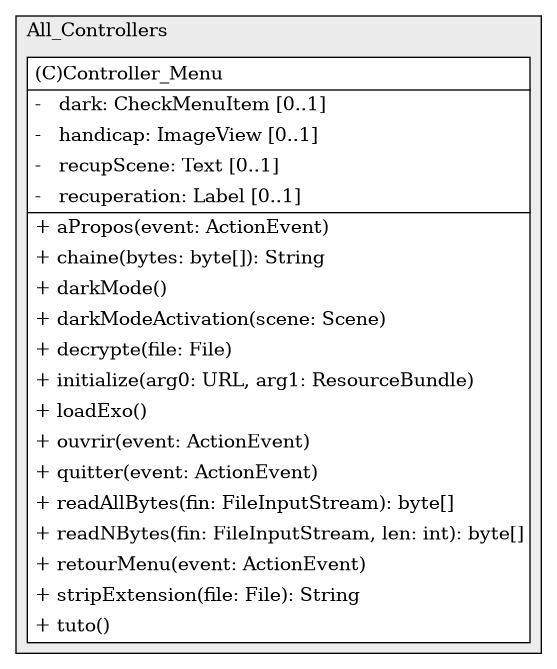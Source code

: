 @startuml

/' diagram meta data start
config=StructureConfiguration;
{
  "projectClassification": {
    "searchMode": "OpenProject", // OpenProject, AllProjects
    "includedProjects": "",
    "pathEndKeywords": "*.impl",
    "isClientPath": "",
    "isClientName": "",
    "isTestPath": "",
    "isTestName": "",
    "isMappingPath": "",
    "isMappingName": "",
    "isDataAccessPath": "",
    "isDataAccessName": "",
    "isDataStructurePath": "",
    "isDataStructureName": "",
    "isInterfaceStructuresPath": "",
    "isInterfaceStructuresName": "",
    "isEntryPointPath": "",
    "isEntryPointName": "",
    "treatFinalFieldsAsMandatory": false
  },
  "graphRestriction": {
    "classPackageExcludeFilter": "",
    "classPackageIncludeFilter": "",
    "classNameExcludeFilter": "",
    "classNameIncludeFilter": "",
    "methodNameExcludeFilter": "",
    "methodNameIncludeFilter": "",
    "removeByInheritance": "", // inheritance/annotation based filtering is done in a second step
    "removeByAnnotation": "",
    "removeByClassPackage": "", // cleanup the graph after inheritance/annotation based filtering is done
    "removeByClassName": "",
    "cutMappings": false,
    "cutEnum": true,
    "cutTests": true,
    "cutClient": true,
    "cutDataAccess": false,
    "cutInterfaceStructures": false,
    "cutDataStructures": false,
    "cutGetterAndSetter": true,
    "cutConstructors": true
  },
  "graphTraversal": {
    "forwardDepth": 3,
    "backwardDepth": 3,
    "classPackageExcludeFilter": "",
    "classPackageIncludeFilter": "",
    "classNameExcludeFilter": "",
    "classNameIncludeFilter": "",
    "methodNameExcludeFilter": "",
    "methodNameIncludeFilter": "",
    "hideMappings": false,
    "hideDataStructures": false,
    "hidePrivateMethods": true,
    "hideInterfaceCalls": true, // indirection: implementation -> interface (is hidden) -> implementation
    "onlyShowApplicationEntryPoints": false, // root node is included
    "useMethodCallsForStructureDiagram": "ForwardOnly" // ForwardOnly, BothDirections, No
  },
  "details": {
    "aggregation": "GroupByClass", // ByClass, GroupByClass, None
    "showClassGenericTypes": true,
    "showMethods": true,
    "showMethodParameterNames": true,
    "showMethodParameterTypes": true,
    "showMethodReturnType": true,
    "showPackageLevels": 2,
    "showDetailedClassStructure": true
  },
  "rootClass": "Version_Etudiant.All_Controllers.Controller_Menu",
  "extensionCallbackMethod": ".uml" // qualified.class.name#methodName - signature: public static String method(String)
}
diagram meta data end '/



digraph g {
    rankdir="TB"
    splines=polyline
    

'nodes 
subgraph cluster_1850614151 { 
   	label=All_Controllers
	labeljust=l
	fillcolor="#ececec"
	style=filled
   
   Controller_Menu1397209006[
	label=<<TABLE BORDER="1" CELLBORDER="0" CELLPADDING="4" CELLSPACING="0">
<TR><TD ALIGN="LEFT" >(C)Controller_Menu</TD></TR>
<HR/>
<TR><TD ALIGN="LEFT" >-   dark: CheckMenuItem [0..1]</TD></TR>
<TR><TD ALIGN="LEFT" >-   handicap: ImageView [0..1]</TD></TR>
<TR><TD ALIGN="LEFT" >-   recupScene: Text [0..1]</TD></TR>
<TR><TD ALIGN="LEFT" >-   recuperation: Label [0..1]</TD></TR>
<HR/>
<TR><TD ALIGN="LEFT" >+ aPropos(event: ActionEvent)</TD></TR>
<TR><TD ALIGN="LEFT" >+ chaine(bytes: byte[]): String</TD></TR>
<TR><TD ALIGN="LEFT" >+ darkMode()</TD></TR>
<TR><TD ALIGN="LEFT" >+ darkModeActivation(scene: Scene)</TD></TR>
<TR><TD ALIGN="LEFT" >+ decrypte(file: File)</TD></TR>
<TR><TD ALIGN="LEFT" >+ initialize(arg0: URL, arg1: ResourceBundle)</TD></TR>
<TR><TD ALIGN="LEFT" >+ loadExo()</TD></TR>
<TR><TD ALIGN="LEFT" >+ ouvrir(event: ActionEvent)</TD></TR>
<TR><TD ALIGN="LEFT" >+ quitter(event: ActionEvent)</TD></TR>
<TR><TD ALIGN="LEFT" >+ readAllBytes(fin: FileInputStream): byte[]</TD></TR>
<TR><TD ALIGN="LEFT" >+ readNBytes(fin: FileInputStream, len: int): byte[]</TD></TR>
<TR><TD ALIGN="LEFT" >+ retourMenu(event: ActionEvent)</TD></TR>
<TR><TD ALIGN="LEFT" >+ stripExtension(file: File): String</TD></TR>
<TR><TD ALIGN="LEFT" >+ tuto()</TD></TR>
</TABLE>>
	style=filled
	margin=0
	shape=plaintext
	fillcolor="#FFFFFF"
];
} 

'edges    

    
}
@enduml